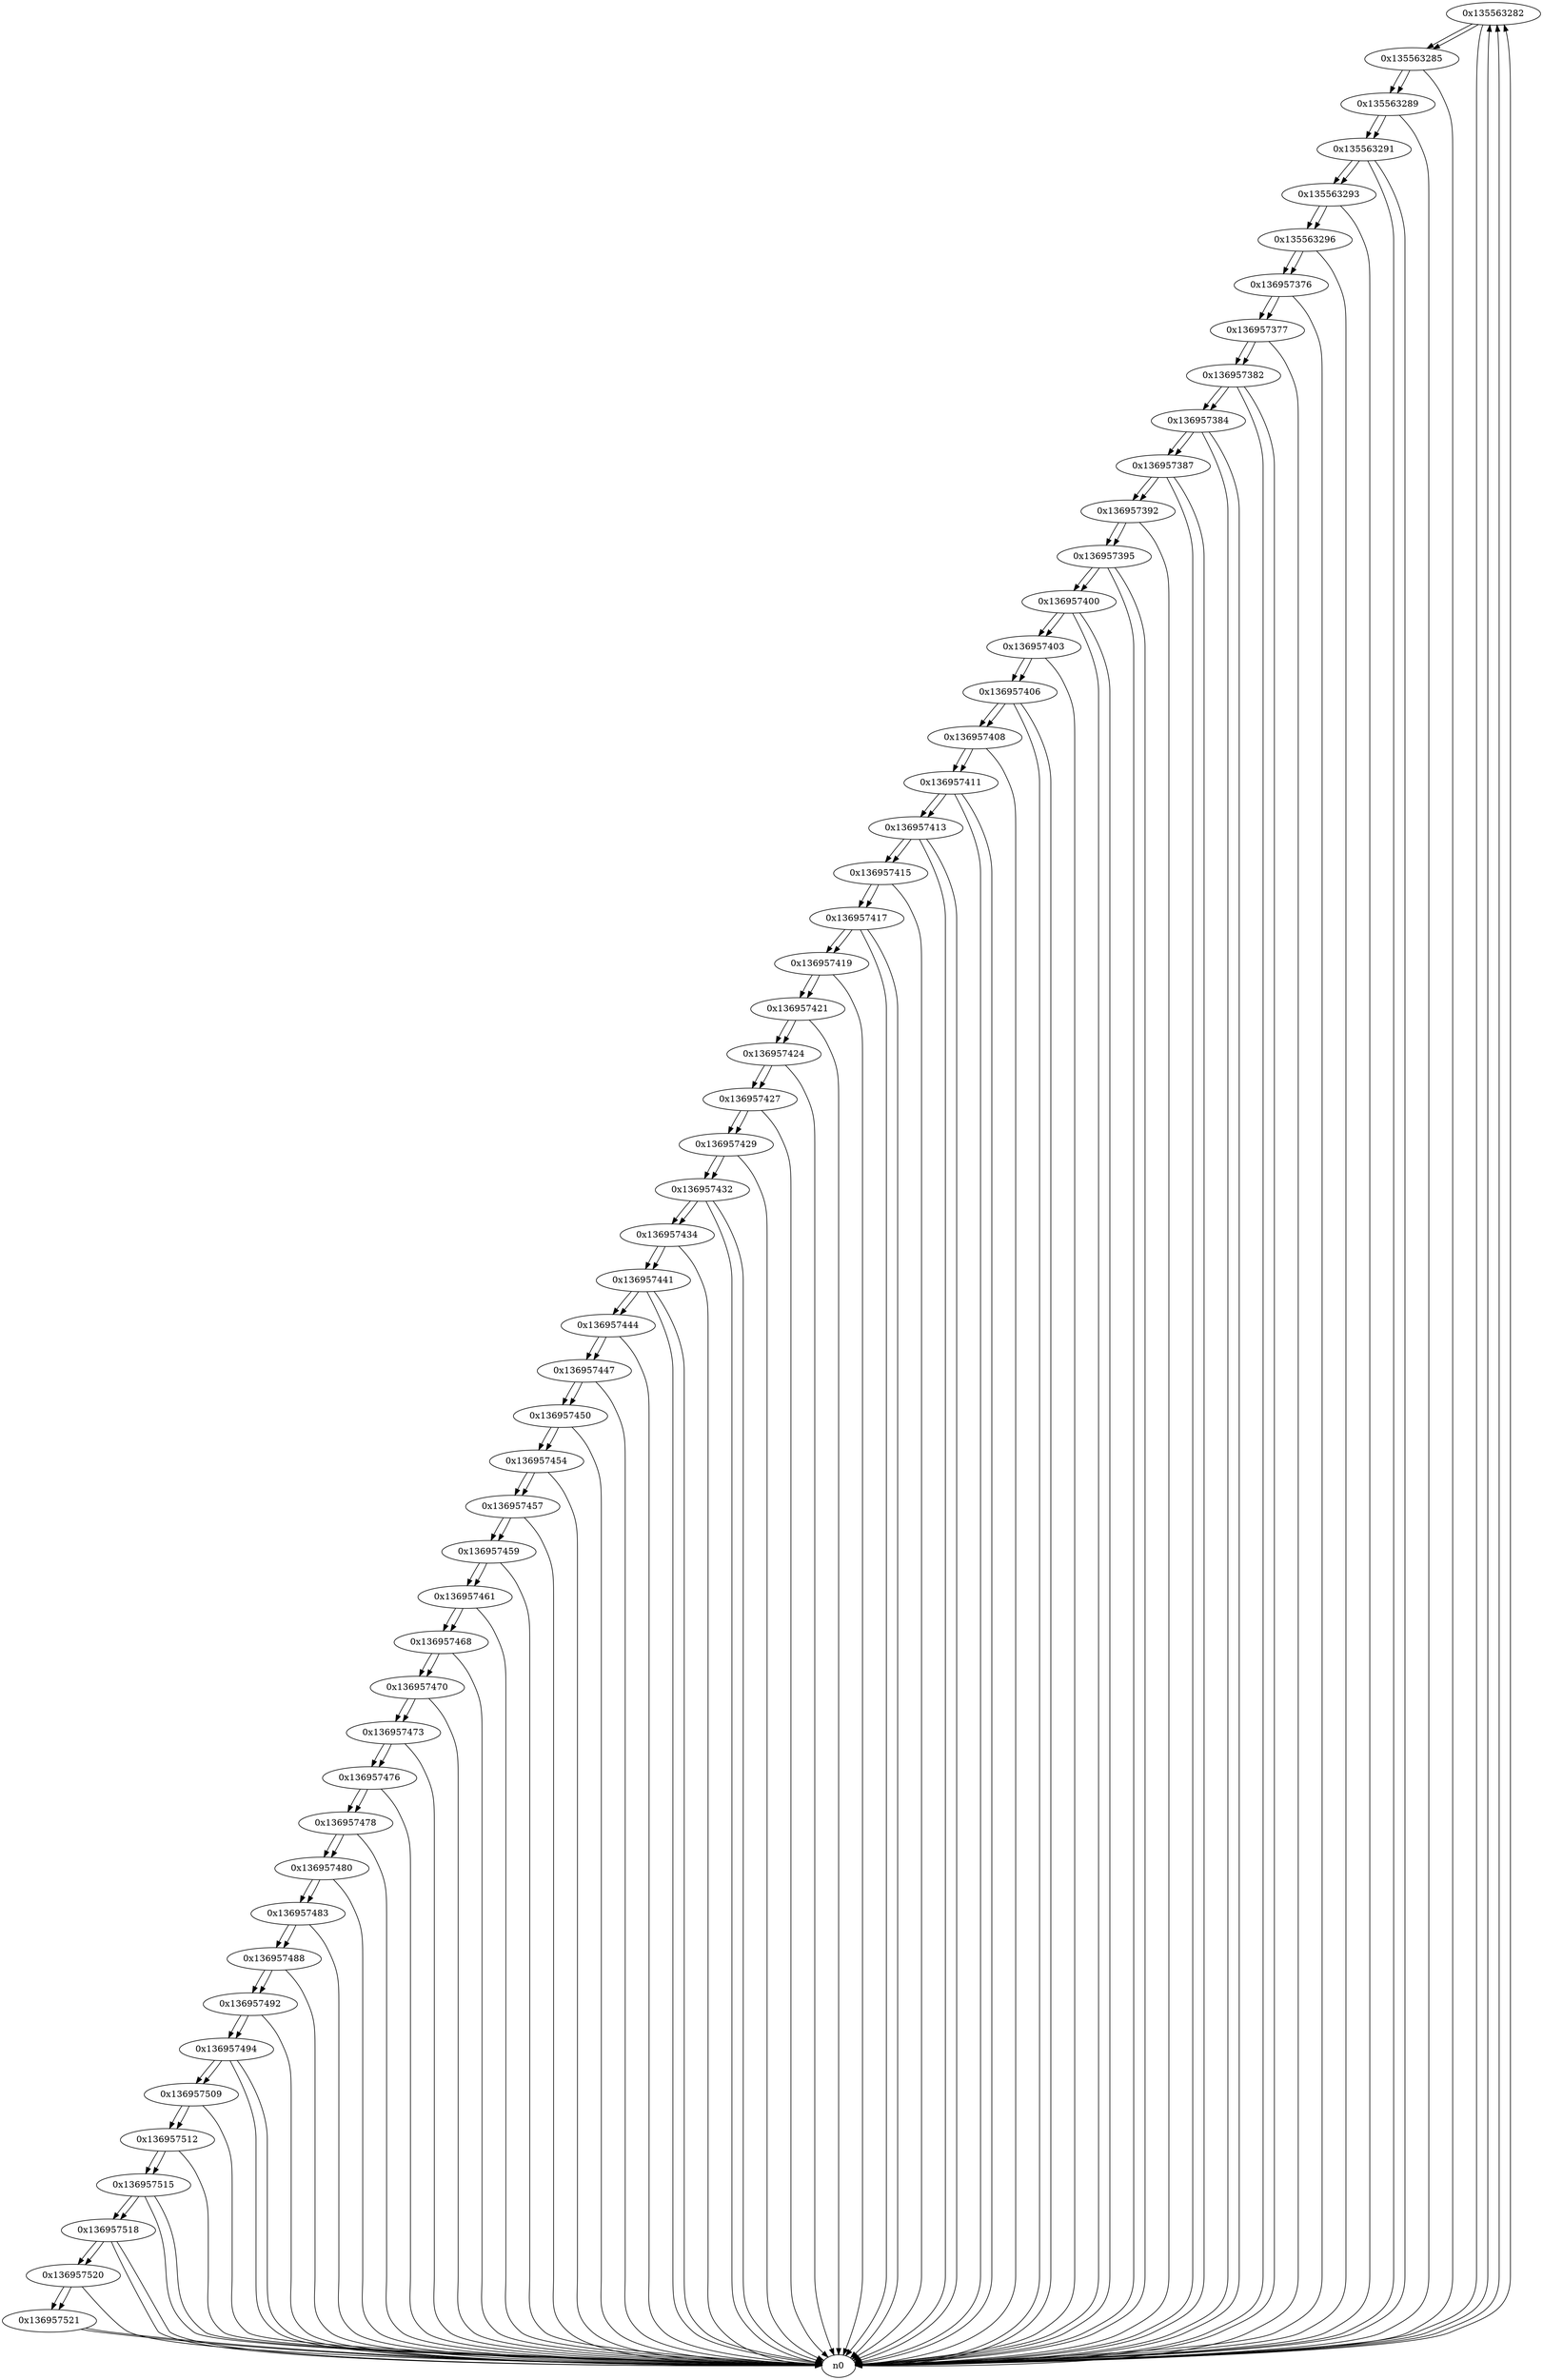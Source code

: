 digraph G{
/* nodes */
  n1 [label="0x135563282"]
  n2 [label="0x135563285"]
  n3 [label="0x135563289"]
  n4 [label="0x135563291"]
  n5 [label="0x135563293"]
  n6 [label="0x135563296"]
  n7 [label="0x136957376"]
  n8 [label="0x136957377"]
  n9 [label="0x136957382"]
  n10 [label="0x136957384"]
  n11 [label="0x136957387"]
  n12 [label="0x136957392"]
  n13 [label="0x136957395"]
  n14 [label="0x136957400"]
  n15 [label="0x136957403"]
  n16 [label="0x136957406"]
  n17 [label="0x136957408"]
  n18 [label="0x136957411"]
  n19 [label="0x136957413"]
  n20 [label="0x136957415"]
  n21 [label="0x136957417"]
  n22 [label="0x136957419"]
  n23 [label="0x136957421"]
  n24 [label="0x136957424"]
  n25 [label="0x136957427"]
  n26 [label="0x136957429"]
  n27 [label="0x136957432"]
  n28 [label="0x136957434"]
  n29 [label="0x136957441"]
  n30 [label="0x136957444"]
  n31 [label="0x136957447"]
  n32 [label="0x136957450"]
  n33 [label="0x136957454"]
  n34 [label="0x136957457"]
  n35 [label="0x136957459"]
  n36 [label="0x136957461"]
  n37 [label="0x136957468"]
  n38 [label="0x136957470"]
  n39 [label="0x136957473"]
  n40 [label="0x136957476"]
  n41 [label="0x136957478"]
  n42 [label="0x136957480"]
  n43 [label="0x136957483"]
  n44 [label="0x136957488"]
  n45 [label="0x136957492"]
  n46 [label="0x136957494"]
  n47 [label="0x136957509"]
  n48 [label="0x136957512"]
  n49 [label="0x136957515"]
  n50 [label="0x136957518"]
  n51 [label="0x136957520"]
  n52 [label="0x136957521"]
/* edges */
n1 -> n2;
n1 -> n0;
n0 -> n1;
n0 -> n1;
n0 -> n1;
n2 -> n3;
n2 -> n0;
n1 -> n2;
n3 -> n4;
n3 -> n0;
n2 -> n3;
n4 -> n5;
n4 -> n0;
n4 -> n0;
n3 -> n4;
n5 -> n6;
n5 -> n0;
n4 -> n5;
n6 -> n7;
n6 -> n0;
n5 -> n6;
n7 -> n8;
n7 -> n0;
n6 -> n7;
n8 -> n9;
n8 -> n0;
n7 -> n8;
n9 -> n10;
n9 -> n0;
n9 -> n0;
n8 -> n9;
n10 -> n11;
n10 -> n0;
n10 -> n0;
n9 -> n10;
n11 -> n12;
n11 -> n0;
n11 -> n0;
n10 -> n11;
n12 -> n13;
n12 -> n0;
n11 -> n12;
n13 -> n14;
n13 -> n0;
n13 -> n0;
n12 -> n13;
n14 -> n15;
n14 -> n0;
n14 -> n0;
n13 -> n14;
n15 -> n16;
n15 -> n0;
n14 -> n15;
n16 -> n17;
n16 -> n0;
n16 -> n0;
n15 -> n16;
n17 -> n18;
n17 -> n0;
n16 -> n17;
n18 -> n19;
n18 -> n0;
n18 -> n0;
n17 -> n18;
n19 -> n20;
n19 -> n0;
n19 -> n0;
n18 -> n19;
n20 -> n21;
n20 -> n0;
n19 -> n20;
n21 -> n22;
n21 -> n0;
n21 -> n0;
n20 -> n21;
n22 -> n23;
n22 -> n0;
n21 -> n22;
n23 -> n24;
n23 -> n0;
n22 -> n23;
n24 -> n25;
n24 -> n0;
n23 -> n24;
n25 -> n26;
n25 -> n0;
n24 -> n25;
n26 -> n27;
n26 -> n0;
n25 -> n26;
n27 -> n28;
n27 -> n0;
n27 -> n0;
n26 -> n27;
n28 -> n29;
n28 -> n0;
n27 -> n28;
n29 -> n30;
n29 -> n0;
n29 -> n0;
n28 -> n29;
n30 -> n31;
n30 -> n0;
n29 -> n30;
n31 -> n32;
n31 -> n0;
n30 -> n31;
n32 -> n33;
n32 -> n0;
n31 -> n32;
n33 -> n34;
n33 -> n0;
n32 -> n33;
n34 -> n35;
n34 -> n0;
n33 -> n34;
n35 -> n36;
n35 -> n0;
n34 -> n35;
n36 -> n37;
n36 -> n0;
n35 -> n36;
n37 -> n38;
n37 -> n0;
n36 -> n37;
n38 -> n39;
n38 -> n0;
n37 -> n38;
n39 -> n40;
n39 -> n0;
n38 -> n39;
n40 -> n41;
n40 -> n0;
n39 -> n40;
n41 -> n42;
n41 -> n0;
n40 -> n41;
n42 -> n43;
n42 -> n0;
n41 -> n42;
n43 -> n44;
n43 -> n0;
n42 -> n43;
n44 -> n45;
n44 -> n0;
n43 -> n44;
n45 -> n46;
n45 -> n0;
n44 -> n45;
n46 -> n47;
n46 -> n0;
n46 -> n0;
n45 -> n46;
n47 -> n48;
n47 -> n0;
n46 -> n47;
n48 -> n49;
n48 -> n0;
n47 -> n48;
n49 -> n50;
n49 -> n0;
n49 -> n0;
n48 -> n49;
n50 -> n51;
n50 -> n0;
n50 -> n0;
n49 -> n50;
n51 -> n52;
n51 -> n0;
n50 -> n51;
n52 -> n0;
n52 -> n0;
n51 -> n52;
}
